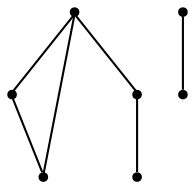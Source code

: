 digraph G {
0 [shape=point, label="1"];
1 [shape=point, label="2"];
2 [shape=point, label="3"];
3 [shape=point, label="4"];
4 [shape=point, label="5"];
5 [shape=point, label="6"];
6 [shape=point, label="7"];
0 -> 1 [ dir="none"];
0 -> 2 [ dir="none"];
0 -> 3 [ dir="none"];
1 -> 2 [ dir="none"];
3 -> 4 [ dir="none"];
5 -> 6 [ dir="none"];
}
